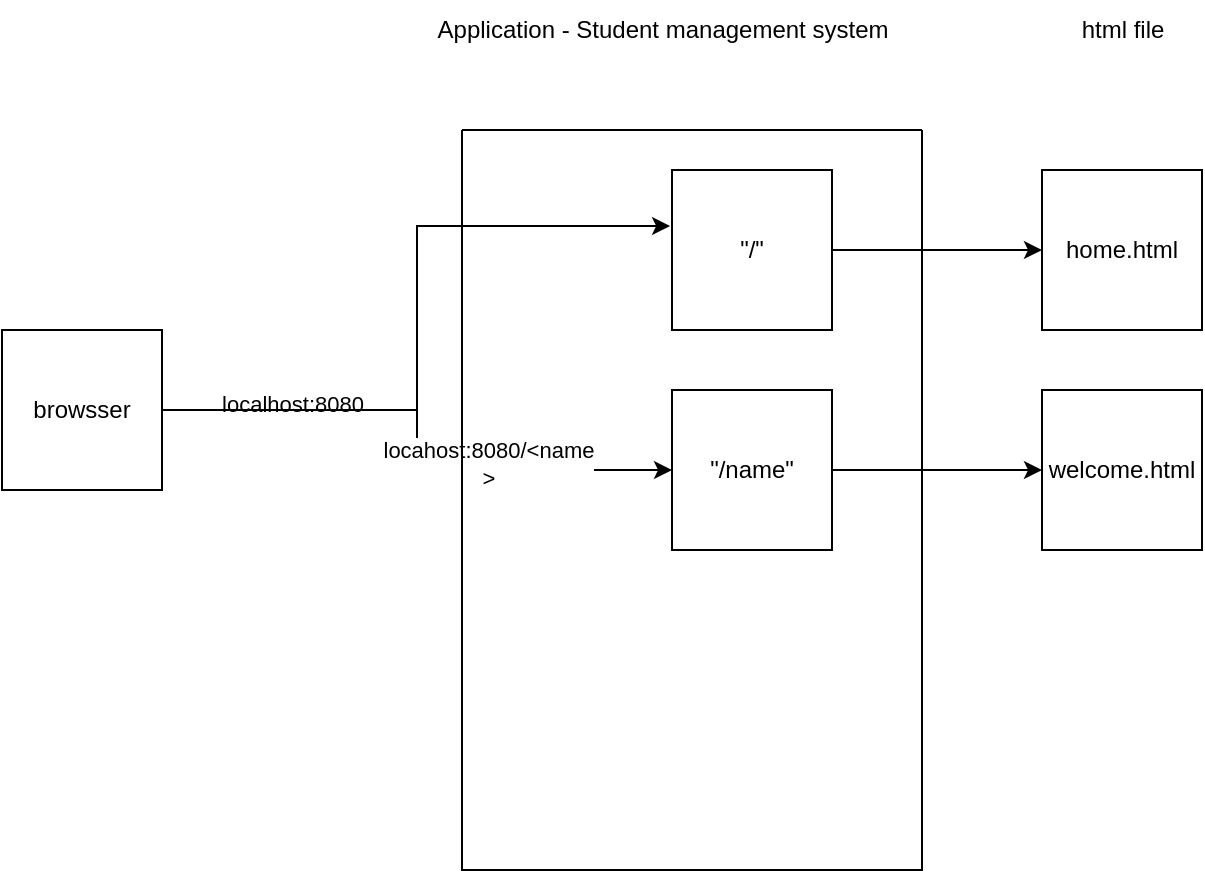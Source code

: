 <mxfile version="20.1.1" type="github">
  <diagram id="kSuxAfaZTfRO-qfjBcU7" name="Page-1">
    <mxGraphModel dx="1298" dy="834" grid="1" gridSize="10" guides="1" tooltips="1" connect="1" arrows="1" fold="1" page="1" pageScale="1" pageWidth="827" pageHeight="1169" math="0" shadow="0">
      <root>
        <mxCell id="0" />
        <mxCell id="1" parent="0" />
        <mxCell id="Z8FgXziumkCd9OSzLZWc-5" style="edgeStyle=orthogonalEdgeStyle;rounded=0;orthogonalLoop=1;jettySize=auto;html=1;exitX=1;exitY=0.5;exitDx=0;exitDy=0;entryX=-0.012;entryY=0.35;entryDx=0;entryDy=0;entryPerimeter=0;" edge="1" parent="1" source="Z8FgXziumkCd9OSzLZWc-1" target="Z8FgXziumkCd9OSzLZWc-3">
          <mxGeometry relative="1" as="geometry" />
        </mxCell>
        <mxCell id="Z8FgXziumkCd9OSzLZWc-6" value="localhost:8080&lt;br&gt;" style="edgeLabel;html=1;align=center;verticalAlign=middle;resizable=0;points=[];" vertex="1" connectable="0" parent="Z8FgXziumkCd9OSzLZWc-5">
          <mxGeometry x="-0.624" y="3" relative="1" as="geometry">
            <mxPoint as="offset" />
          </mxGeometry>
        </mxCell>
        <mxCell id="Z8FgXziumkCd9OSzLZWc-9" style="edgeStyle=orthogonalEdgeStyle;rounded=0;orthogonalLoop=1;jettySize=auto;html=1;exitX=1;exitY=0.5;exitDx=0;exitDy=0;entryX=0;entryY=0.5;entryDx=0;entryDy=0;" edge="1" parent="1" source="Z8FgXziumkCd9OSzLZWc-1" target="Z8FgXziumkCd9OSzLZWc-8">
          <mxGeometry relative="1" as="geometry" />
        </mxCell>
        <mxCell id="Z8FgXziumkCd9OSzLZWc-10" value="locahost:8080/&amp;lt;name&lt;br&gt;&amp;gt;" style="edgeLabel;html=1;align=center;verticalAlign=middle;resizable=0;points=[];" vertex="1" connectable="0" parent="Z8FgXziumkCd9OSzLZWc-9">
          <mxGeometry x="0.354" y="3" relative="1" as="geometry">
            <mxPoint as="offset" />
          </mxGeometry>
        </mxCell>
        <mxCell id="Z8FgXziumkCd9OSzLZWc-1" value="browsser" style="whiteSpace=wrap;html=1;aspect=fixed;" vertex="1" parent="1">
          <mxGeometry x="50" y="320" width="80" height="80" as="geometry" />
        </mxCell>
        <mxCell id="Z8FgXziumkCd9OSzLZWc-13" style="edgeStyle=orthogonalEdgeStyle;rounded=0;orthogonalLoop=1;jettySize=auto;html=1;exitX=1;exitY=0.5;exitDx=0;exitDy=0;entryX=0;entryY=0.5;entryDx=0;entryDy=0;" edge="1" parent="1" source="Z8FgXziumkCd9OSzLZWc-3" target="Z8FgXziumkCd9OSzLZWc-11">
          <mxGeometry relative="1" as="geometry" />
        </mxCell>
        <mxCell id="Z8FgXziumkCd9OSzLZWc-3" value="&quot;/&quot;&lt;br&gt;" style="whiteSpace=wrap;html=1;aspect=fixed;" vertex="1" parent="1">
          <mxGeometry x="385" y="240" width="80" height="80" as="geometry" />
        </mxCell>
        <mxCell id="Z8FgXziumkCd9OSzLZWc-4" value="Application - Student management system" style="text;html=1;align=center;verticalAlign=middle;resizable=0;points=[];autosize=1;strokeColor=none;fillColor=none;" vertex="1" parent="1">
          <mxGeometry x="255" y="155" width="250" height="30" as="geometry" />
        </mxCell>
        <mxCell id="Z8FgXziumkCd9OSzLZWc-7" value="" style="swimlane;startSize=0;" vertex="1" parent="1">
          <mxGeometry x="280" y="220" width="230" height="370" as="geometry" />
        </mxCell>
        <mxCell id="Z8FgXziumkCd9OSzLZWc-8" value="&quot;/name&quot;" style="whiteSpace=wrap;html=1;aspect=fixed;" vertex="1" parent="Z8FgXziumkCd9OSzLZWc-7">
          <mxGeometry x="105" y="130" width="80" height="80" as="geometry" />
        </mxCell>
        <mxCell id="Z8FgXziumkCd9OSzLZWc-11" value="home.html&lt;br&gt;" style="whiteSpace=wrap;html=1;aspect=fixed;" vertex="1" parent="1">
          <mxGeometry x="570" y="240" width="80" height="80" as="geometry" />
        </mxCell>
        <mxCell id="Z8FgXziumkCd9OSzLZWc-12" value="html file&lt;br&gt;" style="text;html=1;align=center;verticalAlign=middle;resizable=0;points=[];autosize=1;strokeColor=none;fillColor=none;" vertex="1" parent="1">
          <mxGeometry x="580" y="155" width="60" height="30" as="geometry" />
        </mxCell>
        <mxCell id="Z8FgXziumkCd9OSzLZWc-14" value="welcome.html" style="whiteSpace=wrap;html=1;aspect=fixed;" vertex="1" parent="1">
          <mxGeometry x="570" y="350" width="80" height="80" as="geometry" />
        </mxCell>
        <mxCell id="Z8FgXziumkCd9OSzLZWc-15" style="edgeStyle=orthogonalEdgeStyle;rounded=0;orthogonalLoop=1;jettySize=auto;html=1;exitX=1;exitY=0.5;exitDx=0;exitDy=0;entryX=0;entryY=0.5;entryDx=0;entryDy=0;" edge="1" parent="1" source="Z8FgXziumkCd9OSzLZWc-8" target="Z8FgXziumkCd9OSzLZWc-14">
          <mxGeometry relative="1" as="geometry" />
        </mxCell>
      </root>
    </mxGraphModel>
  </diagram>
</mxfile>
